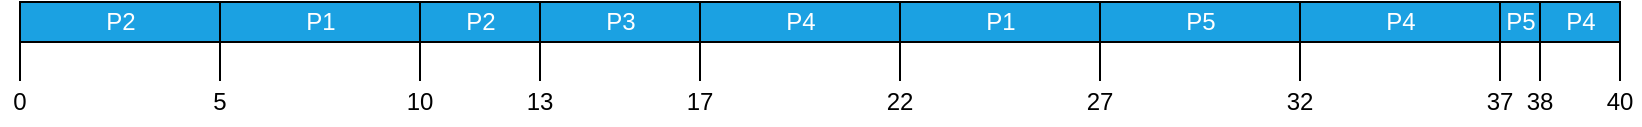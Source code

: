 <mxfile version="15.5.0" type="google"><diagram id="exfVZYbZp2IdFCCijnlg" name="Page-1"><mxGraphModel dx="1422" dy="763" grid="1" gridSize="10" guides="1" tooltips="1" connect="1" arrows="1" fold="1" page="1" pageScale="1" pageWidth="850" pageHeight="1100" math="0" shadow="0"><root><mxCell id="0"/><mxCell id="1" parent="0"/><mxCell id="chlMGnMof67mTbdEarWN-1" value="P2" style="strokeWidth=1;fontStyle=0;html=1;fillColor=#1ba1e2;strokeColor=#000000;fontColor=#ffffff;" vertex="1" parent="1"><mxGeometry x="120" y="220" width="100" height="20" as="geometry"/></mxCell><mxCell id="chlMGnMof67mTbdEarWN-2" value="P3" style="strokeWidth=1;fontStyle=0;html=1;fillColor=#1ba1e2;strokeColor=#000000;fontColor=#ffffff;" vertex="1" parent="1"><mxGeometry x="380" y="220" width="80" height="20" as="geometry"/></mxCell><mxCell id="chlMGnMof67mTbdEarWN-3" value="P2" style="strokeWidth=1;fontStyle=0;html=1;fillColor=#1ba1e2;strokeColor=#000000;fontColor=#ffffff;" vertex="1" parent="1"><mxGeometry x="320" y="220" width="60" height="20" as="geometry"/></mxCell><mxCell id="chlMGnMof67mTbdEarWN-4" value="P4" style="strokeWidth=1;fontStyle=0;html=1;fillColor=#1ba1e2;strokeColor=#000000;fontColor=#ffffff;" vertex="1" parent="1"><mxGeometry x="460" y="220" width="100" height="20" as="geometry"/></mxCell><mxCell id="chlMGnMof67mTbdEarWN-5" value="P5" style="strokeWidth=1;fontStyle=0;html=1;fillColor=#1ba1e2;strokeColor=#000000;fontColor=#ffffff;" vertex="1" parent="1"><mxGeometry x="660" y="220" width="100" height="20" as="geometry"/></mxCell><mxCell id="chlMGnMof67mTbdEarWN-6" value="" style="shape=partialRectangle;whiteSpace=wrap;html=1;bottom=1;right=1;left=1;top=0;fillColor=none;routingCenterX=-0.5;rotation=-180;" vertex="1" parent="1"><mxGeometry x="120" y="220" width="100" height="39" as="geometry"/></mxCell><mxCell id="chlMGnMof67mTbdEarWN-7" value="0" style="text;html=1;strokeColor=none;fillColor=none;align=center;verticalAlign=middle;whiteSpace=wrap;rounded=0;" vertex="1" parent="1"><mxGeometry x="110" y="259" width="20" height="22" as="geometry"/></mxCell><mxCell id="chlMGnMof67mTbdEarWN-8" value="5" style="text;html=1;strokeColor=none;fillColor=none;align=center;verticalAlign=middle;whiteSpace=wrap;rounded=0;" vertex="1" parent="1"><mxGeometry x="210" y="259" width="20" height="22" as="geometry"/></mxCell><mxCell id="chlMGnMof67mTbdEarWN-9" value="" style="shape=partialRectangle;whiteSpace=wrap;html=1;bottom=1;right=1;left=1;top=0;fillColor=none;routingCenterX=-0.5;rotation=-180;" vertex="1" parent="1"><mxGeometry x="860" y="220" width="20" height="39" as="geometry"/></mxCell><mxCell id="chlMGnMof67mTbdEarWN-10" value="" style="shape=partialRectangle;whiteSpace=wrap;html=1;bottom=1;right=1;left=1;top=0;fillColor=none;routingCenterX=-0.5;rotation=-180;" vertex="1" parent="1"><mxGeometry x="320" y="220" width="60" height="39" as="geometry"/></mxCell><mxCell id="chlMGnMof67mTbdEarWN-11" value="10" style="text;html=1;strokeColor=none;fillColor=none;align=center;verticalAlign=middle;whiteSpace=wrap;rounded=0;" vertex="1" parent="1"><mxGeometry x="310" y="259" width="20" height="22" as="geometry"/></mxCell><mxCell id="chlMGnMof67mTbdEarWN-12" value="13" style="text;html=1;strokeColor=none;fillColor=none;align=center;verticalAlign=middle;whiteSpace=wrap;rounded=0;" vertex="1" parent="1"><mxGeometry x="370" y="259" width="20" height="22" as="geometry"/></mxCell><mxCell id="chlMGnMof67mTbdEarWN-13" value="17" style="text;html=1;strokeColor=none;fillColor=none;align=center;verticalAlign=middle;whiteSpace=wrap;rounded=0;" vertex="1" parent="1"><mxGeometry x="450" y="259" width="20" height="22" as="geometry"/></mxCell><mxCell id="chlMGnMof67mTbdEarWN-14" value="22" style="text;html=1;strokeColor=none;fillColor=none;align=center;verticalAlign=middle;whiteSpace=wrap;rounded=0;" vertex="1" parent="1"><mxGeometry x="550" y="259" width="20" height="22" as="geometry"/></mxCell><mxCell id="chlMGnMof67mTbdEarWN-15" value="P1" style="strokeWidth=1;fontStyle=0;html=1;fillColor=#1ba1e2;strokeColor=#000000;fontColor=#ffffff;" vertex="1" parent="1"><mxGeometry x="220" y="220" width="100" height="20" as="geometry"/></mxCell><mxCell id="chlMGnMof67mTbdEarWN-16" value="P1" style="strokeWidth=1;fontStyle=0;html=1;fillColor=#1ba1e2;strokeColor=#000000;fontColor=#ffffff;" vertex="1" parent="1"><mxGeometry x="560" y="220" width="100" height="20" as="geometry"/></mxCell><mxCell id="chlMGnMof67mTbdEarWN-17" value="P4" style="strokeWidth=1;fontStyle=0;html=1;fillColor=#1ba1e2;strokeColor=#000000;fontColor=#ffffff;" vertex="1" parent="1"><mxGeometry x="760" y="220" width="100" height="20" as="geometry"/></mxCell><mxCell id="chlMGnMof67mTbdEarWN-18" value="P5" style="strokeWidth=1;fontStyle=0;html=1;fillColor=#1ba1e2;strokeColor=#000000;fontColor=#ffffff;" vertex="1" parent="1"><mxGeometry x="860" y="220" width="20" height="20" as="geometry"/></mxCell><mxCell id="chlMGnMof67mTbdEarWN-19" value="P4" style="strokeWidth=1;fontStyle=0;html=1;fillColor=#1ba1e2;strokeColor=#000000;fontColor=#ffffff;" vertex="1" parent="1"><mxGeometry x="880" y="220" width="40" height="20" as="geometry"/></mxCell><mxCell id="chlMGnMof67mTbdEarWN-21" value="27" style="text;html=1;strokeColor=none;fillColor=none;align=center;verticalAlign=middle;whiteSpace=wrap;rounded=0;" vertex="1" parent="1"><mxGeometry x="650" y="259" width="20" height="22" as="geometry"/></mxCell><mxCell id="chlMGnMof67mTbdEarWN-22" value="32" style="text;html=1;strokeColor=none;fillColor=none;align=center;verticalAlign=middle;whiteSpace=wrap;rounded=0;" vertex="1" parent="1"><mxGeometry x="750" y="259" width="20" height="22" as="geometry"/></mxCell><mxCell id="chlMGnMof67mTbdEarWN-23" value="37" style="text;html=1;strokeColor=none;fillColor=none;align=center;verticalAlign=middle;whiteSpace=wrap;rounded=0;" vertex="1" parent="1"><mxGeometry x="850" y="259" width="20" height="22" as="geometry"/></mxCell><mxCell id="chlMGnMof67mTbdEarWN-24" value="38" style="text;html=1;strokeColor=none;fillColor=none;align=center;verticalAlign=middle;whiteSpace=wrap;rounded=0;" vertex="1" parent="1"><mxGeometry x="870" y="259" width="20" height="22" as="geometry"/></mxCell><mxCell id="chlMGnMof67mTbdEarWN-25" value="40" style="text;html=1;strokeColor=none;fillColor=none;align=center;verticalAlign=middle;whiteSpace=wrap;rounded=0;" vertex="1" parent="1"><mxGeometry x="910" y="259" width="20" height="22" as="geometry"/></mxCell><mxCell id="chlMGnMof67mTbdEarWN-26" value="" style="shape=partialRectangle;whiteSpace=wrap;html=1;bottom=1;right=1;left=1;top=0;fillColor=none;routingCenterX=-0.5;rotation=-180;" vertex="1" parent="1"><mxGeometry x="660" y="220" width="100" height="39" as="geometry"/></mxCell><mxCell id="chlMGnMof67mTbdEarWN-27" value="" style="shape=partialRectangle;whiteSpace=wrap;html=1;bottom=1;right=1;left=1;top=0;fillColor=none;routingCenterX=-0.5;rotation=-180;" vertex="1" parent="1"><mxGeometry x="460" y="220" width="100" height="39" as="geometry"/></mxCell><mxCell id="chlMGnMof67mTbdEarWN-28" value="" style="shape=partialRectangle;whiteSpace=wrap;html=1;bottom=1;right=1;left=1;top=0;fillColor=none;routingCenterX=-0.5;rotation=-180;" vertex="1" parent="1"><mxGeometry x="880" y="220" width="40" height="39" as="geometry"/></mxCell></root></mxGraphModel></diagram></mxfile>
